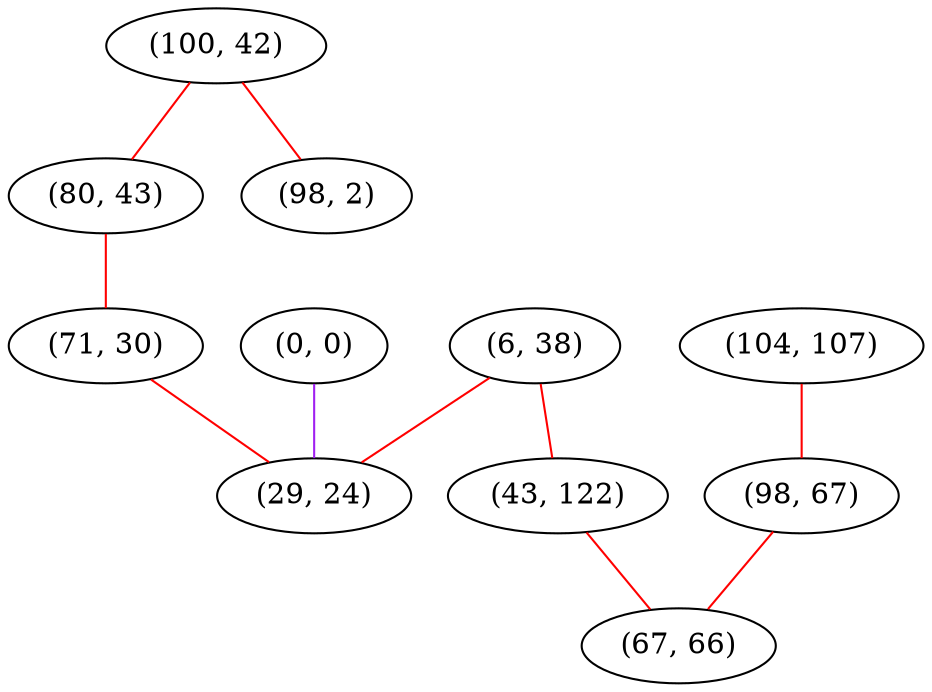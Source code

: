 graph "" {
"(100, 42)";
"(80, 43)";
"(0, 0)";
"(6, 38)";
"(104, 107)";
"(43, 122)";
"(71, 30)";
"(98, 67)";
"(29, 24)";
"(98, 2)";
"(67, 66)";
"(100, 42)" -- "(80, 43)"  [color=red, key=0, weight=1];
"(100, 42)" -- "(98, 2)"  [color=red, key=0, weight=1];
"(80, 43)" -- "(71, 30)"  [color=red, key=0, weight=1];
"(0, 0)" -- "(29, 24)"  [color=purple, key=0, weight=4];
"(6, 38)" -- "(43, 122)"  [color=red, key=0, weight=1];
"(6, 38)" -- "(29, 24)"  [color=red, key=0, weight=1];
"(104, 107)" -- "(98, 67)"  [color=red, key=0, weight=1];
"(43, 122)" -- "(67, 66)"  [color=red, key=0, weight=1];
"(71, 30)" -- "(29, 24)"  [color=red, key=0, weight=1];
"(98, 67)" -- "(67, 66)"  [color=red, key=0, weight=1];
}
